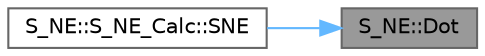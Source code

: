 digraph "S_NE::Dot"
{
 // LATEX_PDF_SIZE
  bgcolor="transparent";
  edge [fontname=Helvetica,fontsize=10,labelfontname=Helvetica,labelfontsize=10];
  node [fontname=Helvetica,fontsize=10,shape=box,height=0.2,width=0.4];
  rankdir="RL";
  Node1 [id="Node000001",label="S_NE::Dot",height=0.2,width=0.4,color="gray40", fillcolor="grey60", style="filled", fontcolor="black",tooltip=" "];
  Node1 -> Node2 [id="edge1_Node000001_Node000002",dir="back",color="steelblue1",style="solid",tooltip=" "];
  Node2 [id="Node000002",label="S_NE::S_NE_Calc::SNE",height=0.2,width=0.4,color="grey40", fillcolor="white", style="filled",URL="$class_s___n_e_1_1_s___n_e___calc.html#a1302f9189dae11c616de6f9eceb22e5f",tooltip=" "];
}
